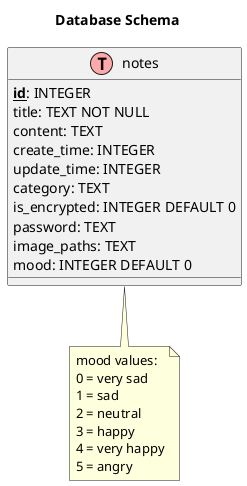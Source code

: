 @startuml Database Schema
title: Database Schema
!define table(x) class x << (T,#FFAAAA) >>
!define primary_key(x) <b><u>x</u></b>

table(notes) {
    primary_key(id): INTEGER
    title: TEXT NOT NULL
    content: TEXT
    create_time: INTEGER
    update_time: INTEGER
    category: TEXT
    is_encrypted: INTEGER DEFAULT 0
    password: TEXT
    image_paths: TEXT
    mood: INTEGER DEFAULT 0
}

note bottom of notes
  mood values:
  0 = very sad
  1 = sad
  2 = neutral
  3 = happy
  4 = very happy
  5 = angry
end note

@endumlenduml